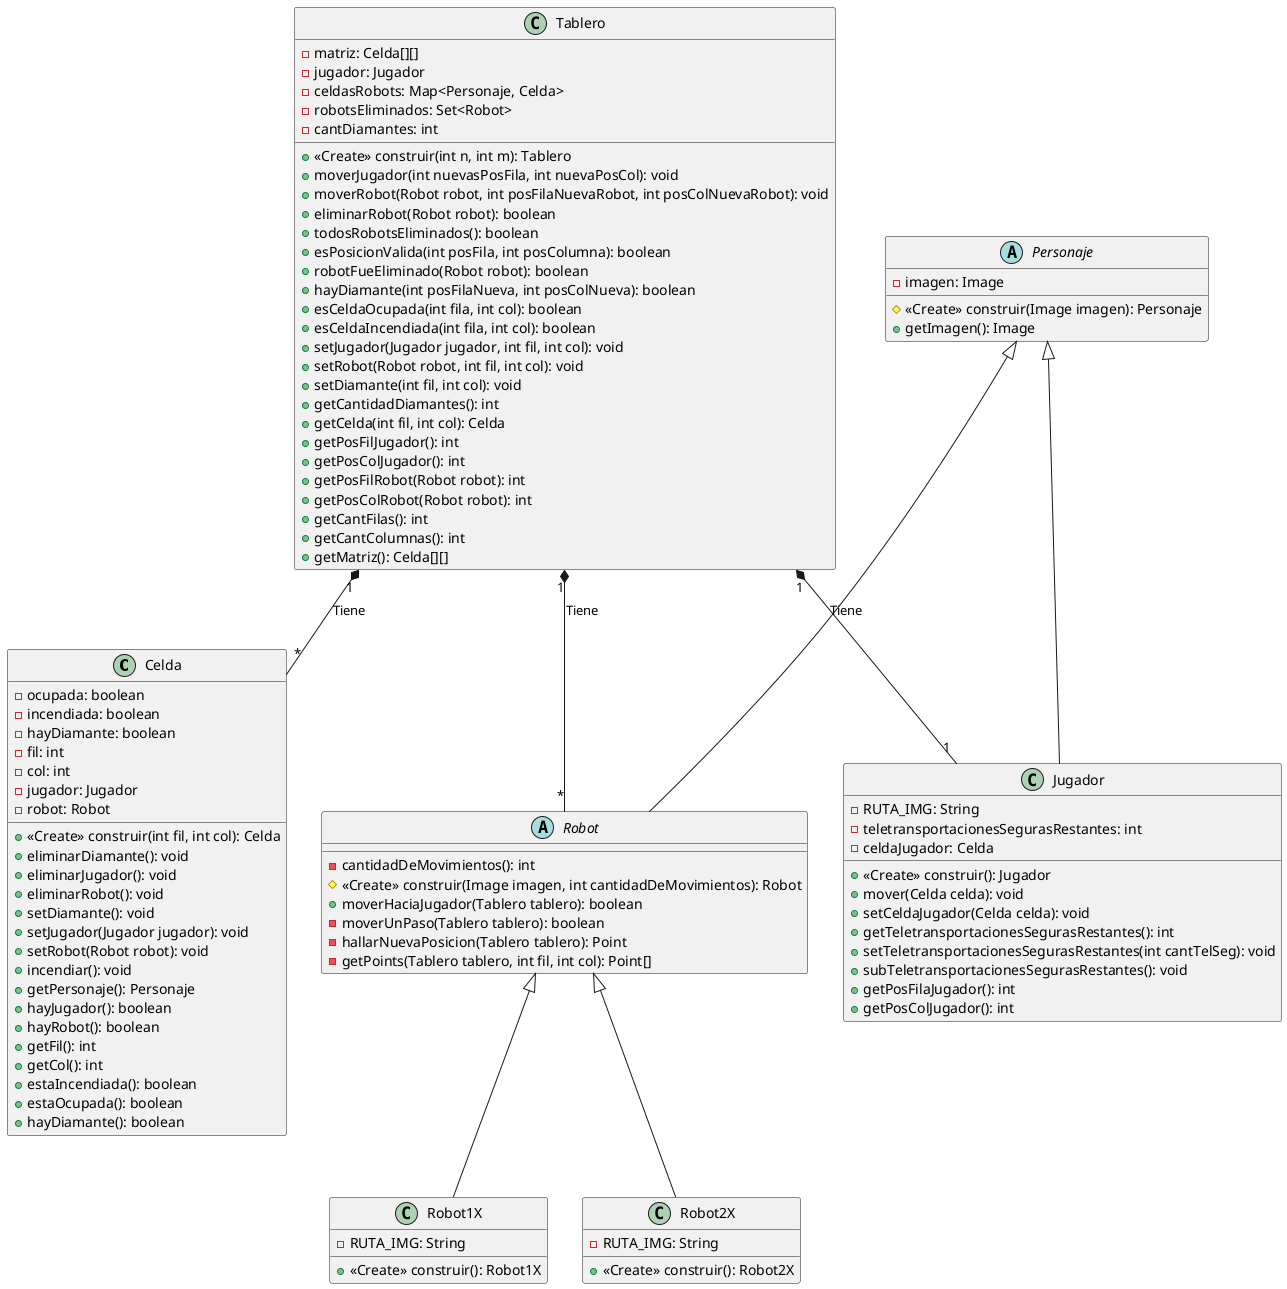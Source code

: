 @startuml


        class Celda {
            -ocupada: boolean
            -incendiada: boolean
            -hayDiamante: boolean
            -fil: int
            -col: int
            -jugador: Jugador
            -robot: Robot
            +<<Create>> construir(int fil, int col): Celda
            +eliminarDiamante(): void
            +eliminarJugador(): void
            +eliminarRobot(): void
            +setDiamante(): void
            +setJugador(Jugador jugador): void
            +setRobot(Robot robot): void
            +incendiar(): void
            +getPersonaje(): Personaje
            +hayJugador(): boolean
            +hayRobot(): boolean
            +getFil(): int
            +getCol(): int
            +estaIncendiada(): boolean
            +estaOcupada(): boolean
            +hayDiamante(): boolean
        }

        abstract class Personaje {
            -imagen: Image
            #<<Create>> construir(Image imagen): Personaje
            +getImagen(): Image
        }

        class Jugador {
            -RUTA_IMG: String
            -teletransportacionesSegurasRestantes: int
            -celdaJugador: Celda
            +<<Create>> construir(): Jugador
            +mover(Celda celda): void
            +setCeldaJugador(Celda celda): void
            +getTeletransportacionesSegurasRestantes(): int
            +setTeletransportacionesSegurasRestantes(int cantTelSeg): void
            +subTeletransportacionesSegurasRestantes(): void
            +getPosFilaJugador(): int
            +getPosColJugador(): int
        }

        abstract class Robot {
            -cantidadDeMovimientos(): int
            #<<Create>> construir(Image imagen, int cantidadDeMovimientos): Robot
            +moverHaciaJugador(Tablero tablero): boolean
            -moverUnPaso(Tablero tablero): boolean
            -hallarNuevaPosicion(Tablero tablero): Point
            -getPoints(Tablero tablero, int fil, int col): Point[]
        }

        class Robot1X {
            -RUTA_IMG: String
            +<<Create>> construir(): Robot1X
        }

        class Robot2X {
            -RUTA_IMG: String
            +<<Create>> construir(): Robot2X
        }

        class Tablero {
            -matriz: Celda[][]
            -jugador: Jugador
            -celdasRobots: Map<Personaje, Celda>
            -robotsEliminados: Set<Robot>
            -cantDiamantes: int
            +<<Create>> construir(int n, int m): Tablero
            +moverJugador(int nuevasPosFila, int nuevaPosCol): void
            +moverRobot(Robot robot, int posFilaNuevaRobot, int posColNuevaRobot): void
            +eliminarRobot(Robot robot): boolean
            +todosRobotsEliminados(): boolean
            +esPosicionValida(int posFila, int posColumna): boolean
            +robotFueEliminado(Robot robot): boolean
            +hayDiamante(int posFilaNueva, int posColNueva): boolean
            +esCeldaOcupada(int fila, int col): boolean
            +esCeldaIncendiada(int fila, int col): boolean
            +setJugador(Jugador jugador, int fil, int col): void
            +setRobot(Robot robot, int fil, int col): void
            +setDiamante(int fil, int col): void
            +getCantidadDiamantes(): int
            +getCelda(int fil, int col): Celda
            +getPosFilJugador(): int
            +getPosColJugador(): int
            +getPosFilRobot(Robot robot): int
            +getPosColRobot(Robot robot): int
            +getCantFilas(): int
            +getCantColumnas(): int
            +getMatriz(): Celda[][]
        }

        Tablero "1" *-- "*" Celda: Tiene
        Robot <|-- Robot2X
        Robot <|-- Robot1X
        Personaje <|-- Jugador
        Personaje <|-- Robot
        Tablero "1" *-- "1" Jugador: Tiene
        Tablero "1" *-- "*" Robot: Tiene

@enduml

